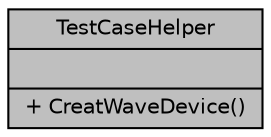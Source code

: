 digraph "TestCaseHelper"
{
  edge [fontname="Helvetica",fontsize="10",labelfontname="Helvetica",labelfontsize="10"];
  node [fontname="Helvetica",fontsize="10",shape=record];
  Node1 [label="{TestCaseHelper\n||+ CreatWaveDevice()\l}",height=0.2,width=0.4,color="black", fillcolor="grey75", style="filled", fontcolor="black"];
}

